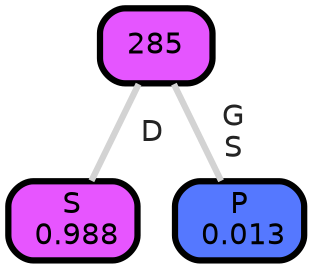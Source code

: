 graph Tree {
node [shape=box, style="filled, rounded",color="black",penwidth="3",fontcolor="black",                 fontname=helvetica] ;
graph [ranksep="0 equally", splines=straight,                 bgcolor=transparent, dpi=200] ;
edge [fontname=helvetica, fontweight=bold,fontcolor=grey14,color=lightgray] ;
0 [label="S
 0.988", fillcolor="#e755ff"] ;
1 [label="285", fillcolor="#e555ff"] ;
2 [label="P
 0.013", fillcolor="#5578ff"] ;
1 -- 0 [label=" D",penwidth=3] ;
1 -- 2 [label=" G\n S",penwidth=3] ;
{rank = same;}}

